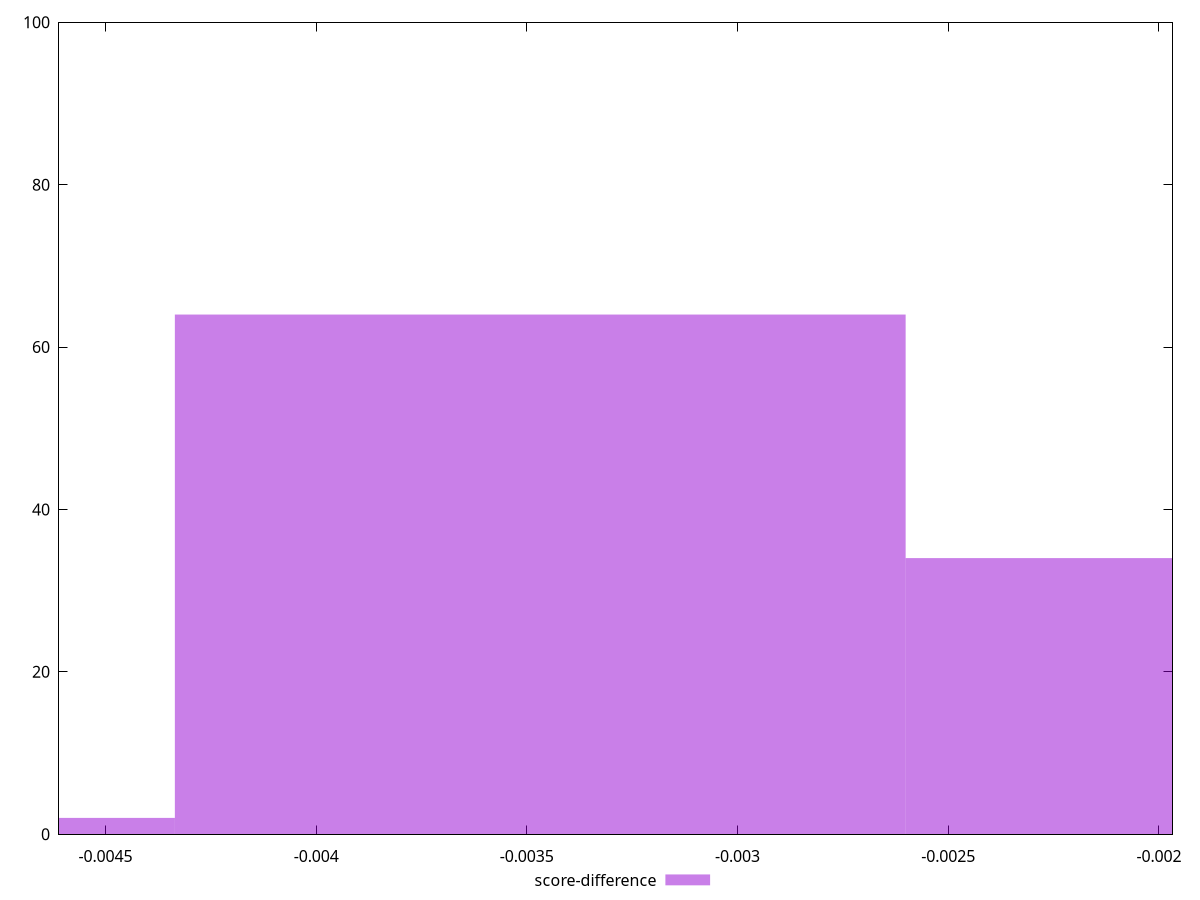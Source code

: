reset

$scoreDifference <<EOF
-0.0034682304795303842 64
-0.0017341152397651921 34
-0.005202345719295577 2
EOF

set key outside below
set boxwidth 0.0017341152397651921
set xrange [-0.004610194947240576:-0.0019679058503828672]
set yrange [0:100]
set trange [0:100]
set style fill transparent solid 0.5 noborder
set terminal svg size 640, 490 enhanced background rgb 'white'
set output "reprap/first-contentful-paint/samples/pages+cached+nointeractive/score-difference/histogram.svg"

plot $scoreDifference title "score-difference" with boxes

reset
